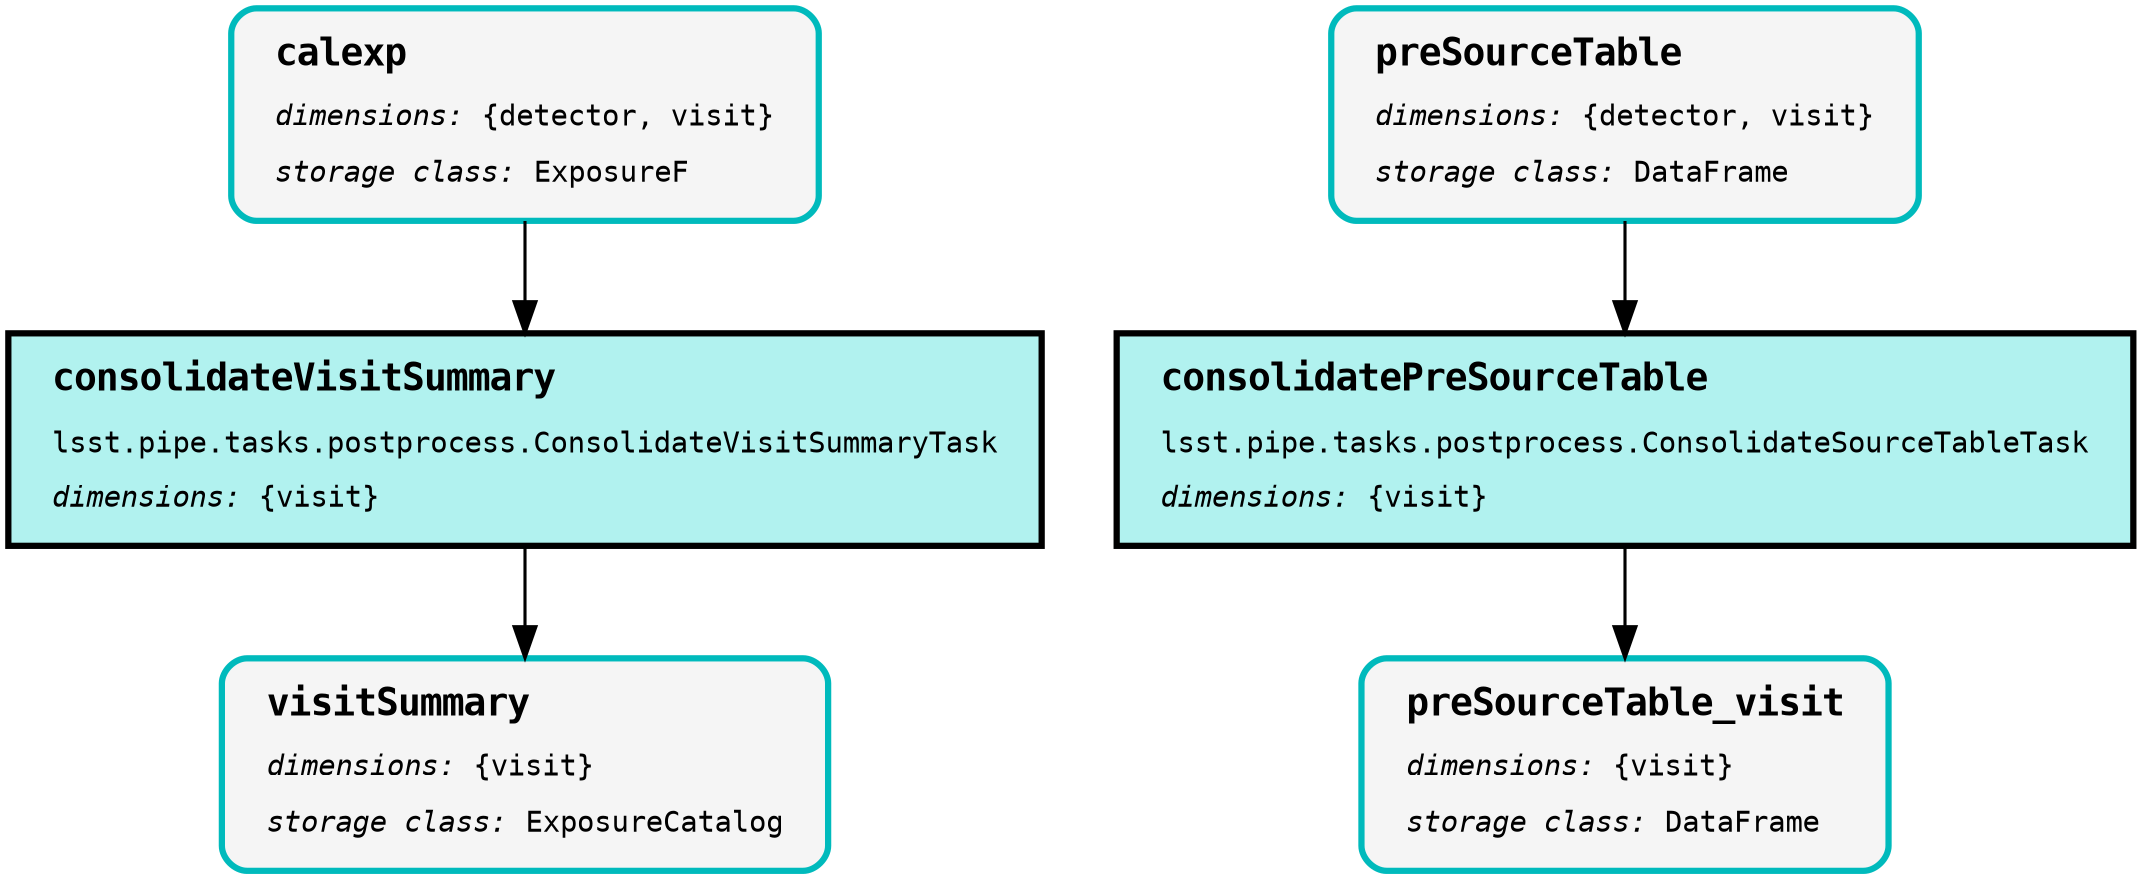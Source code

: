 digraph Pipeline {
graph [splines="ortho", nodesep="0.5", ranksep="0.75"];
node [shape="box", fontname="Monospace", fontsize="14", margin="0.2,0.1", penwidth="3"];
edge [color="black", arrowsize="1.5", penwidth="1.5", pad="10mm"];
"consolidateVisitSummary:2" [style="filled", color="black", fillcolor="#B1F2EF", label=<<TABLE BORDER="0" CELLPADDING="5"><TR><TD ALIGN="LEFT"><B><FONT POINT-SIZE="18">consolidateVisitSummary</FONT></B></TD></TR><TR><TD ALIGN="LEFT">lsst.pipe.tasks.postprocess.ConsolidateVisitSummaryTask</TD></TR><TR><TD ALIGN="LEFT"><I>dimensions:</I>&nbsp;{visit}</TD></TR></TABLE>>];
"calexp:0" [style="rounded,filled,bold", color="#00BABC", fillcolor="#F5F5F5", label=<<TABLE BORDER="0" CELLPADDING="5"><TR><TD ALIGN="LEFT"><B><FONT POINT-SIZE="18">calexp</FONT></B></TD></TR><TR><TD ALIGN="LEFT"><I>dimensions:</I>&nbsp;{detector, visit}</TD></TR><TR><TD ALIGN="LEFT"><I>storage class:</I>&nbsp;ExposureF</TD></TR></TABLE>>];
"visitSummary:0" [style="rounded,filled,bold", color="#00BABC", fillcolor="#F5F5F5", label=<<TABLE BORDER="0" CELLPADDING="5"><TR><TD ALIGN="LEFT"><B><FONT POINT-SIZE="18">visitSummary</FONT></B></TD></TR><TR><TD ALIGN="LEFT"><I>dimensions:</I>&nbsp;{visit}</TD></TR><TR><TD ALIGN="LEFT"><I>storage class:</I>&nbsp;ExposureCatalog</TD></TR></TABLE>>];
"consolidatePreSourceTable:2" [style="filled", color="black", fillcolor="#B1F2EF", label=<<TABLE BORDER="0" CELLPADDING="5"><TR><TD ALIGN="LEFT"><B><FONT POINT-SIZE="18">consolidatePreSourceTable</FONT></B></TD></TR><TR><TD ALIGN="LEFT">lsst.pipe.tasks.postprocess.ConsolidateSourceTableTask</TD></TR><TR><TD ALIGN="LEFT"><I>dimensions:</I>&nbsp;{visit}</TD></TR></TABLE>>];
"preSourceTable:0" [style="rounded,filled,bold", color="#00BABC", fillcolor="#F5F5F5", label=<<TABLE BORDER="0" CELLPADDING="5"><TR><TD ALIGN="LEFT"><B><FONT POINT-SIZE="18">preSourceTable</FONT></B></TD></TR><TR><TD ALIGN="LEFT"><I>dimensions:</I>&nbsp;{detector, visit}</TD></TR><TR><TD ALIGN="LEFT"><I>storage class:</I>&nbsp;DataFrame</TD></TR></TABLE>>];
"preSourceTable_visit:0" [style="rounded,filled,bold", color="#00BABC", fillcolor="#F5F5F5", label=<<TABLE BORDER="0" CELLPADDING="5"><TR><TD ALIGN="LEFT"><B><FONT POINT-SIZE="18">preSourceTable_visit</FONT></B></TD></TR><TR><TD ALIGN="LEFT"><I>dimensions:</I>&nbsp;{visit}</TD></TR><TR><TD ALIGN="LEFT"><I>storage class:</I>&nbsp;DataFrame</TD></TR></TABLE>>];
"consolidateVisitSummary:2" -> "visitSummary:0";
"calexp:0" -> "consolidateVisitSummary:2";
"consolidatePreSourceTable:2" -> "preSourceTable_visit:0";
"preSourceTable:0" -> "consolidatePreSourceTable:2";
}
